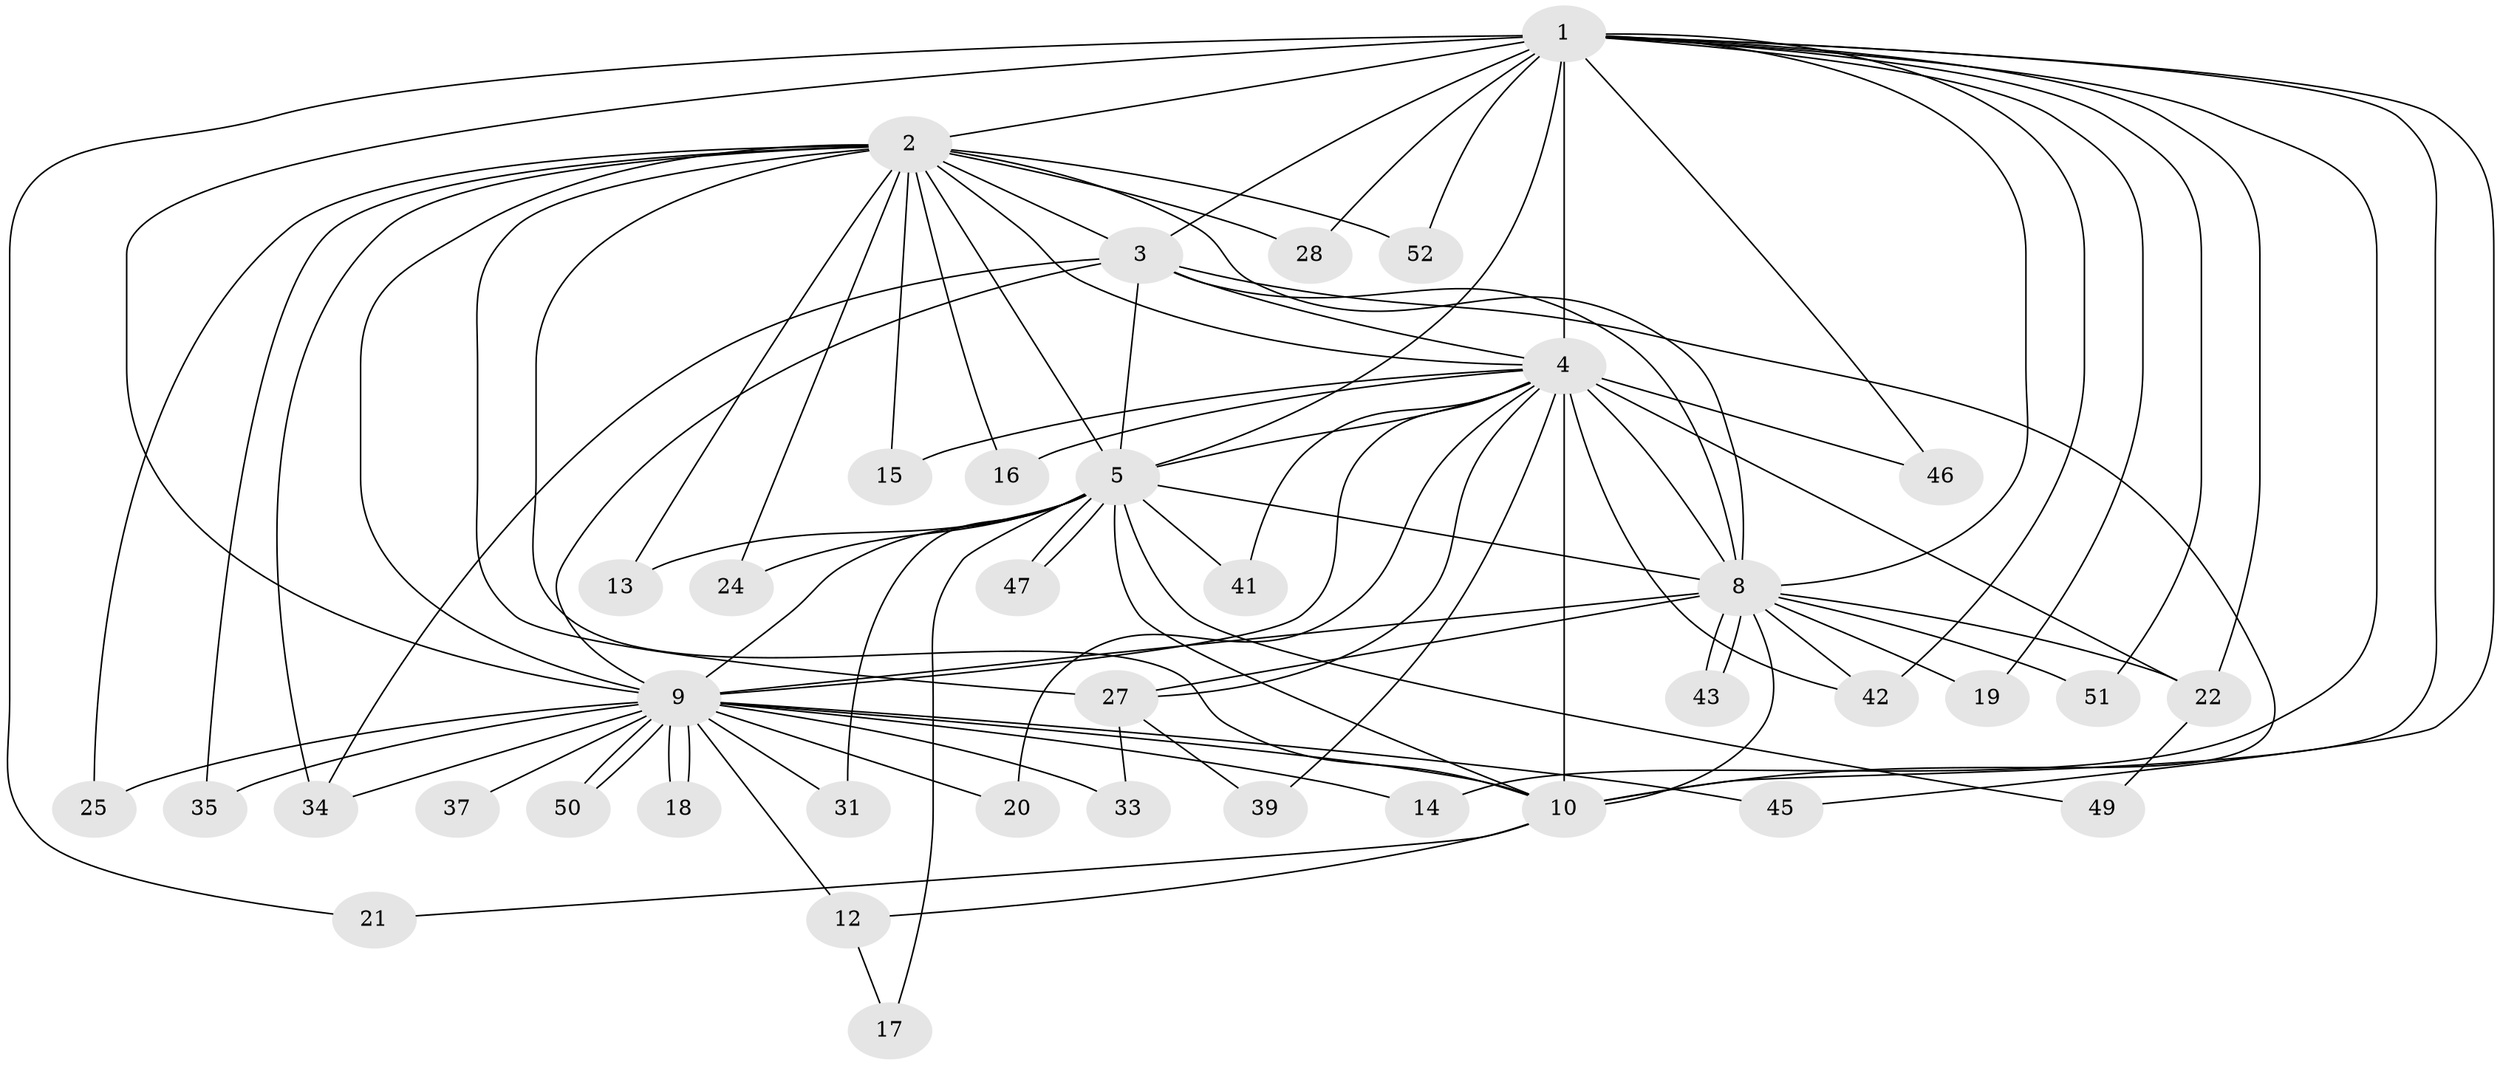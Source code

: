 // original degree distribution, {16: 0.057692307692307696, 20: 0.019230769230769232, 11: 0.019230769230769232, 14: 0.038461538461538464, 19: 0.019230769230769232, 13: 0.019230769230769232, 22: 0.019230769230769232, 5: 0.019230769230769232, 3: 0.15384615384615385, 2: 0.6153846153846154, 4: 0.019230769230769232}
// Generated by graph-tools (version 1.1) at 2025/11/02/27/25 16:11:02]
// undirected, 39 vertices, 93 edges
graph export_dot {
graph [start="1"]
  node [color=gray90,style=filled];
  1 [super="+6"];
  2 [super="+26"];
  3 [super="+29"];
  4 [super="+7"];
  5 [super="+36"];
  8 [super="+40"];
  9 [super="+11"];
  10 [super="+32"];
  12;
  13;
  14;
  15;
  16 [super="+23"];
  17;
  18;
  19;
  20;
  21;
  22 [super="+38"];
  24;
  25;
  27 [super="+30"];
  28;
  31;
  33;
  34 [super="+48"];
  35;
  37;
  39;
  41;
  42 [super="+44"];
  43;
  45;
  46;
  47;
  49;
  50;
  51;
  52;
  1 -- 2 [weight=2];
  1 -- 3 [weight=2];
  1 -- 4 [weight=4];
  1 -- 5 [weight=2];
  1 -- 8 [weight=2];
  1 -- 9 [weight=2];
  1 -- 10 [weight=3];
  1 -- 22;
  1 -- 28;
  1 -- 42;
  1 -- 45;
  1 -- 46;
  1 -- 52;
  1 -- 14;
  1 -- 19;
  1 -- 51;
  1 -- 21;
  2 -- 3;
  2 -- 4 [weight=2];
  2 -- 5;
  2 -- 8;
  2 -- 9;
  2 -- 10 [weight=2];
  2 -- 13;
  2 -- 15;
  2 -- 24;
  2 -- 25;
  2 -- 28;
  2 -- 34;
  2 -- 35;
  2 -- 52;
  2 -- 27;
  2 -- 16;
  3 -- 4 [weight=2];
  3 -- 5;
  3 -- 8;
  3 -- 9;
  3 -- 10 [weight=2];
  3 -- 34;
  4 -- 5 [weight=2];
  4 -- 8 [weight=3];
  4 -- 9 [weight=3];
  4 -- 10 [weight=2];
  4 -- 16 [weight=2];
  4 -- 20;
  4 -- 22;
  4 -- 46;
  4 -- 39;
  4 -- 41;
  4 -- 15;
  4 -- 27;
  4 -- 42;
  5 -- 8;
  5 -- 9;
  5 -- 10;
  5 -- 13;
  5 -- 17;
  5 -- 24;
  5 -- 31;
  5 -- 41;
  5 -- 47;
  5 -- 47;
  5 -- 49;
  8 -- 9;
  8 -- 10;
  8 -- 19;
  8 -- 27;
  8 -- 42;
  8 -- 43;
  8 -- 43;
  8 -- 22;
  8 -- 51;
  9 -- 10;
  9 -- 14;
  9 -- 18;
  9 -- 18;
  9 -- 20;
  9 -- 25;
  9 -- 31;
  9 -- 33;
  9 -- 34;
  9 -- 37 [weight=2];
  9 -- 45;
  9 -- 50;
  9 -- 50;
  9 -- 35;
  9 -- 12;
  10 -- 12;
  10 -- 21;
  12 -- 17;
  22 -- 49;
  27 -- 33;
  27 -- 39;
}
